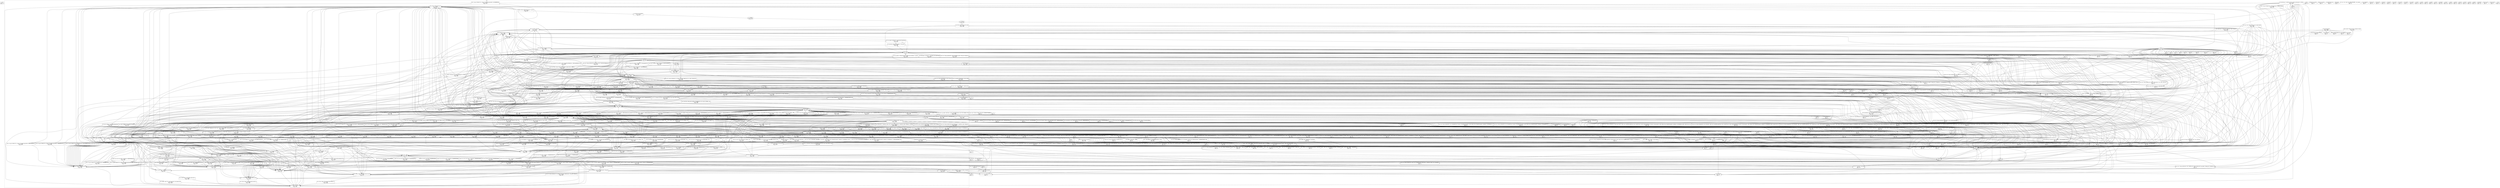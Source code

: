 digraph {
    node [fontname=monospace shape=box]
    0 [label="_init\nmax >= 0\nlocal = ?"]
    1 [label="alloc::raw_vec::RawVec<T,A>::reserve::do_reserve_and_handle::hc5c199b00995c915\nmax >= 11408\nlocal = 72"]
    2 [label="alloc::raw_vec::RawVec<T,A>::reserve::do_reserve_and_handle::h8b8c4435f9902bc4\nmax >= 11408\nlocal = 72"]
    3 [label="alloc::raw_vec::RawVec<T,A>::reserve::do_reserve_and_handle::h960aa390eedcdf1c\nmax >= 11408\nlocal = 72"]
    4 [label="alloc::alloc::handle_alloc_error\nmax >= 11408\nlocal = 8"]
    5 [label="alloc::vec::Vec<T,A>::remove::assert_failed\nmax >= 11408\nlocal = 104"]
    6 [label="core::slice::<impl [T]>::copy_from_slice::len_mismatch_fail\nmax >= 11408\nlocal = 104"]
    7 [label="core::str::slice_error_fail\nmax >= 11408\nlocal = 8"]
    8 [label="core::option::expect_failed\nmax >= 11408\nlocal = 8"]
    9 [label="core::str::traits::str_index_overflow_fail\nmax >= 11408\nlocal = 56"]
    10 [label="core::slice::index::slice_start_index_len_fail\nmax >= 11408\nlocal = 8"]
    11 [label="core::panicking::panic_fmt\nmax >= 11408\nlocal = 40"]
    12 [label="core::panicking::panic\nmax >= 11408\nlocal = 72"]
    13 [label="core::panicking::panic_bounds_check\nmax >= 11408\nlocal = 104"]
    14 [label="core::panicking::panic_no_unwind\nmax >= 11408\nlocal = 88"]
    15 [label="core::result::unwrap_failed\nmax >= 11408\nlocal = 120"]
    16 [label="core::slice::index::slice_end_index_len_fail\nmax >= 11408\nlocal = 8"]
    17 [label="core::slice::index::slice_index_order_fail\nmax >= 11408\nlocal = 8"]
    18 [label="alloc::raw_vec::RawVec<T,A>::reserve::do_reserve_and_handle::h2e85a231ebd4601d\nmax >= 11408\nlocal = 56"]
    19 [label="alloc::raw_vec::RawVec<T,A>::reserve::do_reserve_and_handle::h6d3c709dd2a0d641\nmax >= 11408\nlocal = 72"]
    20 [label="alloc::raw_vec::RawVec<T,A>::reserve::do_reserve_and_handle::he287a5c210319a02\nmax >= 11408\nlocal = 72"]
    21 [label="core::slice::sort::heapsort\nmax >= 11408\nlocal = 24"]
    22 [label="core::slice::sort::break_patterns\nmax >= 11408\nlocal = 40"]
    23 [label="core::slice::sort::partial_insertion_sort\nmax >= 11408\nlocal = 72"]
    24 [label="std::sync::once::Once::call_inner\nmax >= 11408\nlocal = 152"]
    25 [label="std::io::buffered::bufwriter::BufWriter<W>::write_all_cold\nmax >= 11408\nlocal = 40"]
    26 [label="std::panicking::try::cleanup\nmax >= 11408\nlocal = 24"]
    27 [label="std::process::abort\nmax >= 16\nlocal = 8"]
    28 [label="core::panicking::assert_failed::hb100ddbb5d408e8e\nmax >= 11408\nlocal = 88"]
    29 [label="core::panicking::assert_failed::he3e2052a571cec3e\nmax >= 11408\nlocal = 88"]
    30 [label="std::thread::ThreadId::new::exhausted\nmax >= 11408\nlocal = 56"]
    31 [label="std::sys::unix::locks::futex_mutex::Mutex::lock_contended\nmax >= 11408\nlocal = 40"]
    32 [label="std::sys::unix::locks::futex_rwlock::RwLock::read_contended\nmax >= 11408\nlocal = 72"]
    33 [label="std::sys::unix::locks::futex_rwlock::RwLock::wake_writer_or_readers\nmax >= 11408\nlocal = 8"]
    34 [label="_start\nmax >= 0\nlocal = ?"]
    35 [label="deregister_tm_clones\nmax >= 0\nlocal = ?"]
    36 [label="register_tm_clones\nmax >= 0\nlocal = ?"]
    37 [label="__do_global_dtors_aux\nmax >= 0\nlocal = ?"]
    38 [label="frame_dummy\nmax >= 0\nlocal = ?"]
    39 [label="std::sys_common::backtrace::__rust_begin_short_backtrace\nmax >= 11408\nlocal = 8"]
    40 [label="<&T as core::fmt::Debug>::fmt::he411875ebe0a5185\nmax >= 11408\nlocal = 136"]
    41 [label="core::ptr::drop_in_place<alloc::vec::Vec<u32>>\nmax >= 0\nlocal = 0"]
    42 [label="core::ptr::drop_in_place<alloc::raw_vec::RawVec<u32>>\nmax >= 0\nlocal = 0"]
    43 [label="core::ptr::drop_in_place<alloc::vec::Vec<alloc::vec::Vec<u32>>>\nmax >= 40\nlocal = 40"]
    44 [label="core::ptr::drop_in_place<alloc::collections::vec_deque::VecDeque<u32>>\nmax >= 11408\nlocal = 24"]
    45 [label="alloc::collections::vec_deque::VecDeque<T,A>::grow\nmax >= 11408\nlocal = 88"]
    46 [label="alloc::raw_vec::RawVec<T,A>::reserve_for_push::h4d2fba6d1e65ab2c\nmax >= 11408\nlocal = 72"]
    47 [label="<alloc::vec::Vec<T,A> as core::fmt::Debug>::fmt\nmax >= 11408\nlocal = 72"]
    48 [label="bfs::check_end_condition\nmax >= 11408\nlocal = 56"]
    49 [label="bfs::generate_path\nmax >= 11408\nlocal = 88"]
    50 [label="bfs::set_visited_nodes\nmax >= 11408\nlocal = 120"]
    51 [label="bfs::bfs_trace\nmax >= 11408\nlocal = 168"]
    52 [label="bfs::gen_field_graph\nmax >= 11408\nlocal = 152"]
    53 [label="bfs::main\nmax >= 11408\nlocal = 152"]
    54 [label="main\nmax >= 11768\nlocal = 360"]
    55 [label="__rust_alloc\nmax >= 8\nlocal = 8"]
    56 [label="__rust_alloc_error_handler\nmax >= 11408\nlocal = 8"]
    57 [label="addr2line::path_push\nmax >= 11408\nlocal = 56"]
    58 [label="alloc::raw_vec::RawVec<T,A>::reserve_for_push::h9cfe7fb63869ff7d\nmax >= 11408\nlocal = 72"]
    59 [label="alloc::raw_vec::finish_grow::hf3bcfb289df30090\nmax >= 56\nlocal = 56"]
    60 [label="alloc::raw_vec::capacity_overflow\nmax >= 11408\nlocal = 56"]
    61 [label="alloc::raw_vec::finish_grow::hfe05e37755513dc9\nmax >= 56\nlocal = 56"]
    62 [label="alloc::raw_vec::RawVec<T,A>::reserve_for_push::ha815a6071dd86c37\nmax >= 11408\nlocal = 72"]
    63 [label="alloc::raw_vec::RawVec<T,A>::shrink_to_fit\nmax >= 11408\nlocal = 72"]
    64 [label="<&[u8] as alloc::ffi::c_str::CString::new::SpecNewImpl>::spec_new_impl\nmax >= 11408\nlocal = 152"]
    65 [label="alloc::alloc::handle_alloc_error::rt_error\nmax >= 11408\nlocal = 8"]
    66 [label="__rg_oom\nmax >= 11408\nlocal = 8"]
    67 [label="alloc::string::String::from_utf8_lossy\nmax >= 11408\nlocal = 152"]
    68 [label="core::fmt::num::<impl core::fmt::LowerHex for u64>::fmt\nmax >= 11408\nlocal = 136"]
    69 [label="core::unicode::unicode_data::grapheme_extend::lookup\nmax >= 11408\nlocal = 8"]
    70 [label="<core::cell::BorrowMutError as core::fmt::Debug>::fmt\nmax >= 11408\nlocal = 0"]
    71 [label="core::str::slice_error_fail_rt\nmax >= 11408\nlocal = 216"]
    72 [label="<core::str::error::Utf8Error as core::fmt::Debug>::fmt\nmax >= 11408\nlocal = 40"]
    73 [label="<core::fmt::builders::PadAdapter as core::fmt::Write>::write_str\nmax >= 11408\nlocal = 168"]
    74 [label="core::fmt::builders::DebugStruct::field\nmax >= 11408\nlocal = 168"]
    75 [label="core::fmt::builders::DebugTuple::field\nmax >= 11408\nlocal = 152"]
    76 [label="core::fmt::builders::DebugList::entry\nmax >= 11408\nlocal = 152"]
    77 [label="core::fmt::Write::write_char::h79a41aa0b5bae641\nmax >= 11408\nlocal = 8"]
    78 [label="core::fmt::Write::write_fmt::ha161662811de6db8\nmax >= 11408\nlocal = 72"]
    79 [label="<&mut W as core::fmt::Write>::write_str::hf4139b51efd0f1cd\nmax >= 11408\nlocal = 0"]
    80 [label="<&mut W as core::fmt::Write>::write_char::hbecbb56b966d2ff6\nmax >= 11408\nlocal = 8"]
    81 [label="<&mut W as core::fmt::Write>::write_fmt::h89168c51e004dac9\nmax >= 11408\nlocal = 72"]
    82 [label="core::str::converts::from_utf8\nmax = 24\nlocal = 24"]
    83 [label="<T as core::any::Any>::type_id::h3e494d63e66f7c1b\nmax = 0\nlocal = 0"]
    84 [label="<core::panic::panic_info::PanicInfo as core::fmt::Display>::fmt\nmax >= 11408\nlocal = 152"]
    85 [label="core::str::count::do_count_chars\nmax = 48\nlocal = 48"]
    86 [label="core::panicking::panic_str\nmax >= 11408\nlocal = 24"]
    87 [label="core::panicking::panic_display\nmax >= 11408\nlocal = 72"]
    88 [label="<core::num::error::ParseIntError as core::fmt::Debug>::fmt\nmax >= 11408\nlocal = 40"]
    89 [label="<&T as core::fmt::Debug>::fmt::he25294097ba8b3b9\nmax >= 11408\nlocal = 0"]
    90 [label="<&T as core::fmt::Debug>::fmt::h18e428fd95f3286b\nmax >= 11408\nlocal = 56"]
    91 [label="core::slice::memchr::memchr_aligned\nmax >= 11408\nlocal = 24"]
    92 [label="core::fmt::num::imp::<impl core::fmt::Display for i32>::fmt\nmax >= 11408\nlocal = 56"]
    93 [label="core::fmt::num::imp::<impl core::fmt::Display for u32>::fmt\nmax >= 11408\nlocal = 40"]
    94 [label="core::fmt::num::imp::<impl core::fmt::Display for u64>::fmt\nmax >= 11408\nlocal = 40"]
    95 [label="core::fmt::num::imp::<impl core::fmt::Display for usize>::fmt\nmax >= 11408\nlocal = 40"]
    96 [label="<core::ops::range::Range<Idx> as core::fmt::Debug>::fmt\nmax >= 11408\nlocal = 152"]
    97 [label="core::slice::index::slice_start_index_len_fail_rt\nmax >= 11408\nlocal = 104"]
    98 [label="core::panicking::assert_failed_inner\nmax >= 11408\nlocal = 216"]
    99 [label="core::slice::index::slice_end_index_len_fail_rt\nmax >= 11408\nlocal = 104"]
    100 [label="core::slice::index::slice_index_order_fail_rt\nmax >= 11408\nlocal = 104"]
    101 [label="core::str::pattern::StrSearcher::new\nmax >= 11408\nlocal = 72"]
    102 [label="core::ops::function::FnOnce::call_once::hdd39c92774c0d2d8\nmax = 0\nlocal = 0"]
    103 [label="core::fmt::write\nmax >= 11408\nlocal = 120"]
    104 [label="<core::fmt::Arguments as core::fmt::Display>::fmt\nmax >= 11408\nlocal = 56"]
    105 [label="core::fmt::Formatter::pad_integral\nmax >= 11408\nlocal = 88"]
    106 [label="core::fmt::Formatter::pad_integral::write_prefix\nmax >= 11408\nlocal = 40"]
    107 [label="core::fmt::Formatter::pad\nmax >= 11408\nlocal = 72"]
    108 [label="<&T as core::fmt::Debug>::fmt::h4387e522f04487f7\nmax >= 11408\nlocal = 0"]
    109 [label="<str as core::fmt::Debug>::fmt\nmax >= 11408\nlocal = 120"]
    110 [label="<char as core::fmt::Debug>::fmt\nmax >= 11408\nlocal = 56"]
    111 [label="<char as core::fmt::Display>::fmt\nmax >= 11408\nlocal = 8"]
    112 [label="<core::fmt::Error as core::fmt::Debug>::fmt\nmax >= 11408\nlocal = 0"]
    113 [label="<&T as core::fmt::Debug>::fmt::h168d522064368288\nmax >= 11408\nlocal = 136"]
    114 [label="<&T as core::fmt::Display>::fmt::h73b009ad815d9c89\nmax >= 11408\nlocal = 0"]
    115 [label="<&T as core::fmt::Display>::fmt::ha3ecd4bf03b3ccd1\nmax >= 11408\nlocal = 0"]
    116 [label="<&T as core::fmt::Display>::fmt::hf9e2b910aa0b254d\nmax >= 11408\nlocal = 56"]
    117 [label="<core::str::lossy::Utf8Chunks as core::iter::traits::iterator::Iterator>::next\nmax = 16\nlocal = 16"]
    118 [label="core::unicode::printable::is_printable\nmax >= 11408\nlocal = 8"]
    119 [label="core::unicode::printable::check\nmax >= 11408\nlocal = 24"]
    120 [label="core::ptr::drop_in_place<gimli::read::abbrev::Abbreviation>\nmax >= 0\nlocal = 0"]
    121 [label="gimli::read::unit::allow_section_offset\nmax = 0\nlocal = 0"]
    122 [label="core::ptr::drop_in_place<alloc::boxed::Box<alloc::collections::btree::node::LeafNode<u64,gimli::read::abbrev::Abbreviation>>>\nmax >= 0\nlocal = 0"]
    123 [label="core::ptr::drop_in_place<(u64,gimli::read::abbrev::Abbreviation)>\nmax >= 0\nlocal = 0"]
    124 [label="alloc::raw_vec::RawVec<T,A>::reserve_for_push::h1c9434750eaad58d\nmax >= 11408\nlocal = 72"]
    125 [label="alloc::raw_vec::RawVec<T,A>::reserve_for_push::hf5e0376108301231\nmax >= 11408\nlocal = 72"]
    126 [label="<gimli::read::abbrev::Attributes as core::ops::deref::Deref>::deref\nmax >= 11408\nlocal = 8"]
    127 [label="miniz_oxide::inflate::core::decompress\nmax >= 11408\nlocal = 280"]
    128 [label="miniz_oxide::inflate::core::apply_match\nmax >= 11408\nlocal = 8"]
    129 [label="miniz_oxide::inflate::core::transfer\nmax >= 11408\nlocal = 24"]
    130 [label="miniz_oxide::inflate::core::init_tree\nmax >= 11408\nlocal = 264"]
    131 [label="panic_unwind::real_imp::panic::exception_cleanup\nmax >= 11416\nlocal = 8"]
    132 [label="core::ptr::drop_in_place<panic_unwind::real_imp::Exception>\nmax >= 11408\nlocal = 24"]
    133 [label="core::ptr::drop_in_place<alloc::boxed::Box<panic_unwind::real_imp::Exception>>\nmax >= 11408\nlocal = 24"]
    134 [label="rustc_demangle::v0::Printer::print_path\nmax >= 11408\nlocal = 152"]
    135 [label="rustc_demangle::v0::Printer::print_backref::h95119d0ec52a1faa\nmax >= 11408\nlocal = 56"]
    136 [label="rustc_demangle::v0::Printer::print_sep_list::h0c6c73369e8a9137\nmax >= 11408\nlocal = 40"]
    137 [label="rustc_demangle::v0::Parser::integer_62\nmax = 8\nlocal = 8"]
    138 [label="rustc_demangle::v0::Printer::skipping_printing\nmax >= 11408\nlocal = 24"]
    139 [label="rustc_demangle::v0::Printer::print_type\nmax >= 11408\nlocal = 56"]
    140 [label="rustc_demangle::v0::Parser::namespace\nmax = 0\nlocal = 0"]
    141 [label="rustc_demangle::v0::Parser::disambiguator\nmax = 32\nlocal = 24"]
    142 [label="rustc_demangle::v0::Parser::ident\nmax >= 11408\nlocal = 8"]
    143 [label="<rustc_demangle::v0::Ident as core::fmt::Display>::fmt\nmax >= 11408\nlocal = 632"]
    144 [label="rustc_demangle::v0::Printer::in_binder::h52e0e346938ad968\nmax >= 11408\nlocal = 56"]
    145 [label="rustc_demangle::v0::Printer::print_backref::h6ec50decaa4f8d7d\nmax >= 11408\nlocal = 56"]
    146 [label="rustc_demangle::v0::Printer::in_binder::h53d88ba147d152b7\nmax >= 11408\nlocal = 56"]
    147 [label="rustc_demangle::v0::Printer::eat\nmax = 0\nlocal = 0"]
    148 [label="rustc_demangle::v0::Printer::print_lifetime_from_index\nmax >= 11408\nlocal = 88"]
    149 [label="rustc_demangle::v0::Printer::print_sep_list::hbb9294b5140a89a9\nmax >= 11408\nlocal = 40"]
    150 [label="rustc_demangle::v0::Printer::print_const\nmax >= 11408\nlocal = 56"]
    151 [label="rustc_demangle::v0::Printer::print_const_uint\nmax >= 11408\nlocal = 88"]
    152 [label="rustc_demangle::v0::Printer::print_backref::h016f86bc9bf57420\nmax >= 11408\nlocal = 56"]
    153 [label="rustc_demangle::v0::Parser::next\nmax = 0\nlocal = 0"]
    154 [label="rustc_demangle::v0::Printer::print_sep_list::h331facc14108d5c8\nmax >= 11408\nlocal = 120"]
    155 [label="rustc_demangle::v0::Printer::print_sep_list::h5f9493e326bd3c5a\nmax >= 11408\nlocal = 40"]
    156 [label="rustc_demangle::v0::Printer::print_sep_list::h5fd38181dc50b2b6\nmax >= 11408\nlocal = 40"]
    157 [label="rustc_demangle::v0::Printer::print_const_str_literal\nmax >= 11408\nlocal = 120"]
    158 [label="rustc_demangle::v0::Parser::hex_nibbles\nmax >= 11408\nlocal = 8"]
    159 [label="rustc_demangle::v0::HexNibbles::try_parse_uint\nmax >= 11408\nlocal = 232"]
    160 [label="rustc_demangle::v0::Printer::print_quoted_escaped_chars\nmax >= 11408\nlocal = 72"]
    161 [label="<core::iter::sources::from_fn::FromFn<F> as core::iter::traits::iterator::Iterator>::next\nmax >= 11408\nlocal = 168"]
    162 [label="core::str::count::count_chars\nmax = 48\nlocal = 0"]
    163 [label="rustc_demangle::v0::Printer::print_dyn_trait\nmax >= 11408\nlocal = 120"]
    164 [label="rustc_demangle::v0::Printer::print_path_maybe_open_generics\nmax >= 11408\nlocal = 72"]
    165 [label="rustc_demangle::v0::Printer::print_generic_arg\nmax >= 11408\nlocal = 40"]
    166 [label="rustc_demangle::v0::Printer::print_type::{{closure}}\nmax >= 11408\nlocal = 200"]
    167 [label="core::str::iter::SplitInternal<P>::next\nmax >= 11408\nlocal = 72"]
    168 [label="<() as core::fmt::Debug>::fmt\nmax >= 11408\nlocal = 0"]
    169 [label="<&T as core::fmt::Display>::fmt::h0c6a0c1902ff8306\nmax >= 11408\nlocal = 168"]
    170 [label="<rustc_demangle::SizeLimitExhausted as core::fmt::Debug>::fmt\nmax >= 11408\nlocal = 0"]
    171 [label="<&mut W as core::fmt::Write>::write_str::h7f014d3d4bae716a\nmax >= 11408\nlocal = 0"]
    172 [label="<&mut W as core::fmt::Write>::write_char::h4130f8e592b64776\nmax >= 11408\nlocal = 8"]
    173 [label="<&mut W as core::fmt::Write>::write_fmt::hddd3abafa6df9054\nmax >= 11408\nlocal = 72"]
    174 [label="<&T as core::fmt::Debug>::fmt::hb29f44c964b052ee\nmax >= 11408\nlocal = 136"]
    175 [label="<&mut T as core::fmt::Debug>::fmt\nmax >= 11408\nlocal = 72"]
    176 [label="core::ptr::drop_in_place<alloc::collections::btree::mem::replace::PanicGuard>\nmax = 0\nlocal = 0"]
    177 [label="alloc::raw_vec::RawVec<T,A>::allocate_in\nmax >= 11408\nlocal = 24"]
    178 [label="alloc::raw_vec::finish_grow::h7b4179ad59d034bc\nmax >= 56\nlocal = 56"]
    179 [label="alloc::raw_vec::RawVec<T,A>::reserve_for_push::h05670732e326a715\nmax >= 11408\nlocal = 72"]
    180 [label="alloc::raw_vec::RawVec<T,A>::reserve_for_push::h084e88c1da298bcc\nmax >= 11408\nlocal = 72"]
    181 [label="alloc::raw_vec::RawVec<T,A>::reserve_for_push::h152e467bc605ea24\nmax >= 11480\nlocal = 72"]
    182 [label="alloc::raw_vec::RawVec<T,A>::reserve_for_push::h186c2438ca9009d6\nmax >= 11408\nlocal = 72"]
    183 [label="alloc::raw_vec::RawVec<T,A>::reserve_for_push::h2e0dcf978c22c8ed\nmax >= 11408\nlocal = 72"]
    184 [label="alloc::raw_vec::RawVec<T,A>::reserve_for_push::h33d431b0459e353a\nmax >= 11408\nlocal = 72"]
    185 [label="alloc::raw_vec::RawVec<T,A>::reserve_for_push::h389e7abdc53896ea\nmax >= 11408\nlocal = 72"]
    186 [label="alloc::raw_vec::RawVec<T,A>::reserve_for_push::ha80e690b37e1e0c7\nmax >= 11408\nlocal = 72"]
    187 [label="alloc::raw_vec::RawVec<T,A>::reserve_for_push::hd24be83696029143\nmax >= 11408\nlocal = 72"]
    188 [label="alloc::raw_vec::RawVec<T,A>::reserve_for_push::hfd26608062fd3cbc\nmax >= 11408\nlocal = 72"]
    189 [label="<&T as core::fmt::Debug>::fmt::h642a42553d2828bb\nmax >= 11408\nlocal = 0"]
    190 [label="<&T as core::fmt::Display>::fmt::h021aff01f6b971fe\nmax >= 11408\nlocal = 104"]
    191 [label="alloc::alloc::box_free::h02240a3e961956dd\nmax >= 0\nlocal = 0"]
    192 [label="alloc::alloc::box_free::h17aedca3e47b1f2b\nmax >= 0\nlocal = 0"]
    193 [label="core::ptr::drop_in_place<std::io::error::Error>\nmax >= 11408\nlocal = 24"]
    194 [label="<std::io::stdio::StdoutRaw as std::io::Write>::write_all\nmax >= 11408\nlocal = 56"]
    195 [label="std::io::stdio::cleanup\nmax >= 11408\nlocal = 72"]
    196 [label="core::ptr::drop_in_place<std::sys_common::remutex::ReentrantMutexGuard<core::cell::RefCell<std::io::buffered::linewriter::LineWriter<std::io::stdio::StdoutRaw>>>>\nmax >= 0\nlocal = 0"]
    197 [label="core::ptr::drop_in_place<std::io::buffered::linewriter::LineWriter<std::io::stdio::StdoutRaw>>\nmax >= 11408\nlocal = 24"]
    198 [label="core::ptr::drop_in_place<std::io::Write::write_fmt::Adapter<std::io::stdio::StdoutLock>>\nmax >= 11408\nlocal = 24"]
    199 [label="std::io::stdio::_print\nmax >= 11408\nlocal = 216"]
    200 [label="std::sys_common::thread_local_dtor::register_dtor_fallback::run_dtors\nmax >= 11408\nlocal = 56"]
    201 [label="std::personality::dwarf::eh::read_encoded_pointer\nmax >= 11448\nlocal = 40"]
    202 [label="std::sys::unix::os_str::Slice::to_owned\nmax >= 11408\nlocal = 56"]
    203 [label="std::backtrace_rs::symbolize::gimli::stash::Stash::allocate\nmax >= 11408\nlocal = 56"]
    204 [label="<&T as core::fmt::Debug>::fmt::h96b4f834f3eb9a08\nmax >= 11408\nlocal = 136"]
    205 [label="<&T as core::fmt::Debug>::fmt::ha705a5f12314deb3\nmax >= 11408\nlocal = 0"]
    206 [label="<&T as core::fmt::Debug>::fmt::hb94802360c4d22f6\nmax >= 11408\nlocal = 0"]
    207 [label="gimli::read::aranges::DebugAranges<R>::header\nmax = 144\nlocal = 24"]
    208 [label="gimli::read::aranges::ArangeHeader<R,Offset>::parse\nmax = 120\nlocal = 88"]
    209 [label="gimli::read::aranges::ArangeEntryIter<R>::next\nmax = 104\nlocal = 88"]
    210 [label="std::path::Components::as_path\nmax >= 11408\nlocal = 200"]
    211 [label="std::path::Components::include_cur_dir\nmax >= 11408\nlocal = 8"]
    212 [label="std::path::Components::parse_next_component_back\nmax >= 11408\nlocal = 40"]
    213 [label="<std::path::Components as core::iter::traits::iterator::Iterator>::next\nmax >= 11408\nlocal = 72"]
    214 [label="<std::path::Components as core::iter::traits::double_ended::DoubleEndedIterator>::next_back\nmax >= 11408\nlocal = 216"]
    215 [label="std::path::PathBuf::push::h56b1e55bbe8f3258\nmax >= 11408\nlocal = 8"]
    216 [label="std::path::PathBuf::push::h962d157532a1d07d\nmax >= 11408\nlocal = 40"]
    217 [label="std::path::PathBuf::push::hc042677c5b4ea530\nmax >= 11408\nlocal = 8"]
    218 [label="std::path::Path::parent\nmax >= 11408\nlocal = 120"]
    219 [label="std::path::Path::_strip_prefix\nmax >= 11408\nlocal = 392"]
    220 [label="std::path::Path::is_file\nmax >= 11408\nlocal = 200"]
    221 [label="std::path::Path::is_dir\nmax >= 11408\nlocal = 200"]
    222 [label="<std::path::StripPrefixError as core::fmt::Debug>::fmt\nmax >= 11408\nlocal = 56"]
    223 [label="<T as core::any::Any>::type_id::h7bcd7e5c7d029a33\nmax = 0\nlocal = 0"]
    224 [label="<*mut T as core::fmt::Debug>::fmt\nmax >= 11408\nlocal = 168"]
    225 [label="core::iter::traits::iterator::Iterator::eq\nmax >= 11408\nlocal = 328"]
    226 [label="core::slice::sort::recurse\nmax >= 11408\nlocal = 456"]
    227 [label="core::ptr::drop_in_place<core::slice::sort::CopyOnDrop<std::backtrace_rs::symbolize::gimli::elf::ParsedSym>>\nmax = 0\nlocal = 0"]
    228 [label="alloc::sync::Arc<T>::drop_slow::h522df977deca3e3a\nmax >= 8\nlocal = 8"]
    229 [label="alloc::sync::Arc<T>::drop_slow::h564fd5a560ce816c\nmax >= 8\nlocal = 8"]
    230 [label="alloc::sync::Arc<T>::drop_slow::he37c7897591b3a45\nmax >= 8\nlocal = 8"]
    231 [label="alloc::sync::Arc<T>::drop_slow::hee02c5d0061756ee\nmax >= 0\nlocal = 0"]
    232 [label="core::ptr::drop_in_place<gimli::read::abbrev::Attributes>\nmax >= 0\nlocal = 0"]
    233 [label="core::ptr::drop_in_place<gimli::read::abbrev::Abbreviations>\nmax >= 11408\nlocal = 40"]
    234 [label="core::ops::function::FnOnce::call_once{{vtable.shim}}::he4e0349b2c121c0b\nmax >= 11408\nlocal = 0"]
    235 [label="std::sys_common::backtrace::_print_fmt::{{closure}}::h4942f0e56b769f99\nmax >= 11408\nlocal = 184"]
    236 [label="core::ptr::drop_in_place<std::backtrace_rs::print::BacktraceFrameFmt>\nmax = 0\nlocal = 0"]
    237 [label="core::ptr::drop_in_place<alloc::vec::Vec<addr2line::UnitRange>>\nmax >= 0\nlocal = 0"]
    238 [label="core::ptr::drop_in_place<alloc::vec::Vec<addr2line::LineSequence>>\nmax >= 40\nlocal = 40"]
    239 [label="core::ptr::drop_in_place<alloc::vec::Vec<(gimli::common::DebugInfoOffset,gimli::common::DebugArangesOffset)>>\nmax >= 0\nlocal = 0"]
    240 [label="core::option::Option<&T>::cloned\nmax = 0\nlocal = 0"]
    241 [label="<std::thread::local::AccessError as core::fmt::Debug>::fmt\nmax >= 11408\nlocal = 0"]
    242 [label="core::ptr::drop_in_place<core::cell::RefMut<core::option::Option<std::sys_common::thread_info::ThreadInfo>>>\nmax = 0\nlocal = 0"]
    243 [label="core::ptr::drop_in_place<std::thread::Thread>::hd19afcddca14bbb2.1292\nmax >= 8\nlocal = 0"]
    244 [label="core::ptr::drop_in_place<std::sys_common::thread_info::set::{{closure}}>\nmax >= 8\nlocal = 0"]
    245 [label="std::alloc::default_alloc_error_hook\nmax >= 11408\nlocal = 104"]
    246 [label="rust_oom\nmax >= 11408\nlocal = 8"]
    247 [label="std::sys_common::backtrace::_print_fmt::{{closure}}::{{closure}}\nmax >= 11408\nlocal = 232"]
    248 [label="core::str::pattern::Pattern::is_contained_in\nmax >= 11408\nlocal = 184"]
    249 [label="std::backtrace_rs::symbolize::SymbolName::new\nmax >= 11408\nlocal = 216"]
    250 [label="std::sys::unix::stack_overflow::imp::signal_handler\nmax >= 11664\nlocal = 248"]
    251 [label="core::ptr::drop_in_place<core::result::Result<(),std::io::error::Error>>::h65e46b5c6a0cfbb4.1331\nmax >= 11408\nlocal = 24"]
    252 [label="<std::backtrace_rs::symbolize::SymbolName as core::fmt::Display>::fmt\nmax >= 11408\nlocal = 152"]
    253 [label="gimli::read::rnglists::RangeLists<R>::get_offset\nmax = 80\nlocal = 56"]
    254 [label="gimli::read::rnglists::RngListIter<R>::next\nmax = 144\nlocal = 104"]
    255 [label="core::ptr::drop_in_place<std::sys_common::rwlock::StaticRwLockReadGuard>\nmax >= 11408\nlocal = 0"]
    256 [label="std::env::_var_os\nmax >= 11408\nlocal = 88"]
    257 [label="core::ptr::drop_in_place<alloc::ffi::c_str::CString>\nmax >= 0\nlocal = 0"]
    258 [label="core::ptr::drop_in_place<std::sync::once::Waiter>\nmax >= 8\nlocal = 0"]
    259 [label="core::ptr::drop_in_place<std::sync::once::WaiterQueue>\nmax >= 11408\nlocal = 0"]
    260 [label="<std::sync::once::WaiterQueue as core::ops::drop::Drop>::drop\nmax >= 11408\nlocal = 88"]
    261 [label="core::ops::function::FnOnce::call_once{{vtable.shim}}::h1aa837049dfe3c42\nmax >= 11408\nlocal = 40"]
    262 [label="std::sync::once::Once::call_once::{{closure}}\nmax >= 11408\nlocal = 40"]
    263 [label="core::ops::function::FnOnce::call_once{{vtable.shim}}::h1c60bb5629890592\nmax >= 11408\nlocal = 8"]
    264 [label="std::sync::once::Once::call_once_force::{{closure}}::hf6e70973be700205\nmax >= 11408\nlocal = 8"]
    265 [label="core::ops::function::FnOnce::call_once{{vtable.shim}}::hcdafed43cfefd3e8\nmax >= 11408\nlocal = 8"]
    266 [label="std::sync::once::Once::call_once_force::{{closure}}::h5f75a81e48662032\nmax >= 11408\nlocal = 8"]
    267 [label="std::sys::unix::fs::try_statx\nmax >= 296\nlocal = 296"]
    268 [label="std::sys::unix::os::error_string\nmax >= 11408\nlocal = 232"]
    269 [label="std::backtrace_rs::backtrace::libunwind::trace::trace_fn\nmax >= 11448\nlocal = 40"]
    270 [label="<&T as core::fmt::Debug>::fmt::h05b25edd76bb6648\nmax >= 11408\nlocal = 0"]
    271 [label="<std::io::error::ErrorKind as core::fmt::Debug>::fmt\nmax >= 11408\nlocal = 0"]
    272 [label="gimli::read::dwarf::Dwarf<R>::attr_string\nmax = 80\nlocal = 56"]
    273 [label="core::ptr::drop_in_place<alloc::sync::ArcInner<gimli::read::dwarf::Dwarf<gimli::read::endian_slice::EndianSlice<gimli::endianity::LittleEndian>>>>\nmax >= 8\nlocal = 0"]
    274 [label="object::read::util::StringTable<R>::get\nmax = 0\nlocal = 0"]
    275 [label="addr2line::ResUnit<R>::render_file\nmax >= 11408\nlocal = 168"]
    276 [label="core::ptr::drop_in_place<alloc::borrow::Cow<str>>\nmax >= 0\nlocal = 0"]
    277 [label="addr2line::ResDwarf<R>::parse\nmax >= 11408\nlocal = 3608"]
    278 [label="core::ptr::drop_in_place<alloc::raw_vec::RawVec<addr2line::ResUnit<gimli::read::endian_slice::EndianSlice<gimli::endianity::LittleEndian>>>>\nmax >= 0\nlocal = 0"]
    279 [label="core::ptr::drop_in_place<core::option::Option<gimli::read::line::IncompleteLineProgram<gimli::read::endian_slice::EndianSlice<gimli::endianity::LittleEndian>,usize>>>\nmax >= 8\nlocal = 8"]
    280 [label="core::ptr::drop_in_place<gimli::read::dwarf::Unit<gimli::read::endian_slice::EndianSlice<gimli::endianity::LittleEndian>,usize>>\nmax >= 11408\nlocal = 40"]
    281 [label="core::ptr::drop_in_place<addr2line::lazy::LazyCell<core::result::Result<addr2line::Lines,gimli::read::Error>>>\nmax >= 40\nlocal = 40"]
    282 [label="core::ptr::drop_in_place<addr2line::ResUnit<gimli::read::endian_slice::EndianSlice<gimli::endianity::LittleEndian>>>\nmax >= 11408\nlocal = 24"]
    283 [label="core::ptr::drop_in_place<alloc::vec::Vec<addr2line::ResUnit<gimli::read::endian_slice::EndianSlice<gimli::endianity::LittleEndian>>>>\nmax >= 11408\nlocal = 40"]
    284 [label="core::ptr::drop_in_place<alloc::sync::Arc<gimli::read::dwarf::Dwarf<gimli::read::endian_slice::EndianSlice<gimli::endianity::LittleEndian>>>>\nmax >= 8\nlocal = 0"]
    285 [label="core::ptr::drop_in_place<addr2line::lazy::LazyCell<core::result::Result<addr2line::function::Functions<gimli::read::endian_slice::EndianSlice<gimli::endianity::LittleEndian>>,gimli::read::Error>>>\nmax >= 40\nlocal = 40"]
    286 [label="std::io::Write::write_fmt\nmax >= 11408\nlocal = 88"]
    287 [label="core::ops::function::FnOnce::call_once::h9197657fdd6c89dc\nmax >= 11408\nlocal = 8"]
    288 [label="std::rt::lang_start_internal::{{closure}}::he715413a529fff72\nmax >= 11408\nlocal = 120"]
    289 [label="std::rt::lang_start_internal::{{closure}}::hf18cfdfb6000a1ed\nmax >= 11408\nlocal = 120"]
    290 [label="<std::io::error::Error as core::fmt::Debug>::fmt\nmax >= 11408\nlocal = 72"]
    291 [label="<std::io::error::Error as core::fmt::Display>::fmt\nmax >= 11408\nlocal = 136"]
    292 [label="<alloc::string::String as core::fmt::Display>::fmt\nmax >= 11408\nlocal = 0"]
    293 [label="std::io::Write::write_all\nmax >= 11408\nlocal = 56"]
    294 [label="std::backtrace_rs::symbolize::gimli::libs_dl_iterate_phdr::callback\nmax >= 11632\nlocal = 152"]
    295 [label="core::ptr::drop_in_place<std::backtrace_rs::symbolize::gimli::Library>\nmax >= 8\nlocal = 8"]
    296 [label="rust_eh_personality\nmax >= 11648\nlocal = 200"]
    297 [label="core::ops::function::FnOnce::call_once{{vtable.shim}}::h4d11b1ed1723fb4e\nmax >= 0\nlocal = 0"]
    298 [label="std::personality::gcc::find_eh_action::{{closure}}::h7bcf2f264d1b801c\nmax >= 0\nlocal = 0"]
    299 [label="core::ops::function::FnOnce::call_once{{vtable.shim}}::had8aa34b44b9eb05\nmax >= 0\nlocal = 0"]
    300 [label="std::personality::gcc::find_eh_action::{{closure}}::h9b8fdbcd8d973ead\nmax >= 0\nlocal = 0"]
    301 [label="<&mut W as core::fmt::Write>::write_str::h91aeb5e229c42bf7\nmax >= 11408\nlocal = 40"]
    302 [label="<&mut W as core::fmt::Write>::write_char::h9daa7853456de11d\nmax >= 11408\nlocal = 40"]
    303 [label="<&mut W as core::fmt::Write>::write_fmt::h06e6d449501b8d1a\nmax >= 11408\nlocal = 72"]
    304 [label="<std::io::buffered::bufwriter::BufWriter<W> as core::ops::drop::Drop>::drop\nmax >= 11408\nlocal = 24"]
    305 [label="std::io::buffered::bufwriter::BufWriter<W>::flush_buf\nmax >= 11408\nlocal = 88"]
    306 [label="core::ptr::drop_in_place<std::io::buffered::bufwriter::BufWriter<W>::flush_buf::BufGuard>\nmax >= 11408\nlocal = 24"]
    307 [label="std::sys::unix::decode_error_kind\nmax = 0\nlocal = 0"]
    308 [label="alloc::collections::btree::map::BTreeMap<K,V,A>::get\nmax = 8\nlocal = 8"]
    309 [label="gimli::read::addr::DebugAddr<R>::get_address\nmax = 40\nlocal = 24"]
    310 [label="<alloc::collections::btree::map::BTreeMap<K,V,A> as core::ops::drop::Drop>::drop\nmax >= 11408\nlocal = 72"]
    311 [label="core::ptr::drop_in_place<alloc::string::String>::h87252ebcf01b67cf.1727\nmax >= 0\nlocal = 0"]
    312 [label="<alloc::string::String as core::fmt::Debug>::fmt\nmax >= 11408\nlocal = 0"]
    313 [label="core::fmt::num::<impl core::fmt::Debug for i32>::fmt::h48f10c02b6625573.1740\nmax >= 11408\nlocal = 136"]
    314 [label="__rust_drop_panic\nmax >= 11408\nlocal = 136"]
    315 [label="std::sys::unix::abort_internal\nmax >= 8\nlocal = 8"]
    316 [label="__rust_foreign_exception\nmax >= 11408\nlocal = 136"]
    317 [label="std::panicking::default_hook::{{closure}}\nmax >= 11408\nlocal = 152"]
    318 [label="rust_begin_unwind\nmax >= 11408\nlocal = 24"]
    319 [label="<std::panicking::begin_panic_handler::PanicPayload as core::panic::BoxMeUp>::take_box\nmax >= 11408\nlocal = 104"]
    320 [label="<T as core::any::Any>::type_id::he7e1b24c0dc3b83d\nmax = 0\nlocal = 0"]
    321 [label="<std::panicking::begin_panic_handler::PanicPayload as core::panic::BoxMeUp>::get\nmax >= 11408\nlocal = 88"]
    322 [label="<std::panicking::begin_panic_handler::StrPanicPayload as core::panic::BoxMeUp>::take_box\nmax >= 11408\nlocal = 24"]
    323 [label="<std::panicking::begin_panic_handler::StrPanicPayload as core::panic::BoxMeUp>::get\nmax = 0\nlocal = 0"]
    324 [label="std::panicking::rust_panic_with_hook\nmax >= 11408\nlocal = 216"]
    325 [label="core::ptr::drop_in_place<std::sys_common::rwlock::StaticRwLockReadGuard>::ha553ccddb6d25d09.1765\nmax >= 11408\nlocal = 0"]
    326 [label="rust_panic\nmax >= 11408\nlocal = 200"]
    327 [label="std::sys::unix::thread_local_dtor::register_dtor\nmax >= 11408\nlocal = 24"]
    328 [label="gimli::read::reader::Reader::read_address\nmax = 16\nlocal = 16"]
    329 [label="gimli::read::reader::Reader::read_uleb128\nmax = 24\nlocal = 24"]
    330 [label="gimli::read::reader::Reader::read_sized_offset\nmax = 32\nlocal = 32"]
    331 [label="gimli::read::reader::Reader::read_initial_length\nmax = 32\nlocal = 32"]
    332 [label="gimli::read::reader::Reader::read_word\nmax = 24\nlocal = 24"]
    333 [label="core::ptr::drop_in_place<alloc::vec::Vec<&addr2line::function::InlinedFunction<gimli::read::endian_slice::EndianSlice<gimli::endianity::LittleEndian>>>>\nmax >= 0\nlocal = 0"]
    334 [label="addr2line::function::Function<R>::parse_children\nmax >= 11408\nlocal = 440"]
    335 [label="addr2line::function::name_attr\nmax >= 11408\nlocal = 24"]
    336 [label="core::ptr::drop_in_place<alloc::boxed::Box<[addr2line::function::InlinedFunction<gimli::read::endian_slice::EndianSlice<gimli::endianity::LittleEndian>>]>>\nmax >= 0\nlocal = 0"]
    337 [label="core::ptr::drop_in_place<alloc::vec::Vec<addr2line::function::InlinedFunction<gimli::read::endian_slice::EndianSlice<gimli::endianity::LittleEndian>>>>\nmax >= 0\nlocal = 0"]
    338 [label="addr2line::function::name_entry\nmax >= 11408\nlocal = 232"]
    339 [label="core::ptr::drop_in_place<(gimli::read::unit::UnitOffset,addr2line::lazy::LazyCell<core::result::Result<addr2line::function::Function<gimli::read::endian_slice::EndianSlice<gimli::endianity::LittleEndian>>,gimli::read::Error>>)>\nmax >= 8\nlocal = 8"]
    340 [label="core::ptr::drop_in_place<alloc::boxed::Box<[(gimli::read::unit::UnitOffset,addr2line::lazy::LazyCell<core::result::Result<addr2line::function::Function<gimli::read::endian_slice::EndianSlice<gimli::endianity::LittleEndian>>,gimli::read::Error>>)]>>\nmax >= 40\nlocal = 40"]
    341 [label="core::ptr::drop_in_place<alloc::vec::Vec<(gimli::read::unit::UnitOffset,addr2line::lazy::LazyCell<core::result::Result<addr2line::function::Function<gimli::read::endian_slice::EndianSlice<gimli::endianity::LittleEndian>>,gimli::read::Error>>)>>\nmax >= 40\nlocal = 40"]
    342 [label="core::ptr::drop_in_place<std::io::error::Error>::h55240e9d7c693700.1863\nmax >= 11408\nlocal = 24"]
    343 [label="gimli::read::unit::parse_attribute\nmax = 120\nlocal = 88"]
    344 [label="gimli::read::reader::Reader::read_u64\nmax = 16\nlocal = 16"]
    345 [label="gimli::read::reader::Reader::read_u32\nmax = 0\nlocal = 0"]
    346 [label="gimli::read::unit::Attribute<R>::value\nmax = 24\nlocal = 24"]
    347 [label="gimli::read::unit::AttributeValue<R,Offset>::u8_value\nmax = 0\nlocal = 0"]
    348 [label="gimli::read::unit::AttributeValue<R,Offset>::udata_value\nmax = 0\nlocal = 0"]
    349 [label="gimli::read::unit::AttributeValue<R,Offset>::u16_value\nmax = 0\nlocal = 0"]
    350 [label="gimli::read::unit::parse_type_signature\nmax = 24\nlocal = 24"]
    351 [label="gimli::read::unit::parse_dwo_id\nmax = 32\nlocal = 32"]
    352 [label="std::backtrace_rs::symbolize::gimli::elf::Object::parse\nmax >= 11408\nlocal = 232"]
    353 [label="object::read::elf::section::SectionTable<Elf,R>::symbols\nmax = 88\nlocal = 88"]
    354 [label="std::backtrace_rs::symbolize::gimli::elf::Object::section\nmax >= 11408\nlocal = 11112"]
    355 [label="std::backtrace_rs::symbolize::gimli::elf::decompress_zlib\nmax >= 11408\nlocal = 11064"]
    356 [label="std::backtrace_rs::symbolize::gimli::elf::Object::build_id\nmax >= 56\nlocal = 56"]
    357 [label="core::ptr::drop_in_place<std::path::PathBuf>::h8f5a47ad86dd489f.1946\nmax >= 0\nlocal = 0"]
    358 [label="std::backtrace_rs::symbolize::gimli::elf::locate_build_id\nmax >= 11408\nlocal = 88"]
    359 [label="gimli::read::line::FileEntryFormat::parse\nmax >= 11408\nlocal = 120"]
    360 [label="core::ptr::drop_in_place<alloc::vec::Vec<gimli::read::unit::AttributeValue<gimli::read::endian_slice::EndianSlice<gimli::endianity::LittleEndian>,usize>>>::h75d77b5e024f338c.1959\nmax >= 0\nlocal = 0"]
    361 [label="gimli::read::line::parse_attribute\nmax = 80\nlocal = 56"]
    362 [label="core::ptr::drop_in_place<alloc::vec::Vec<gimli::read::line::FileEntry<gimli::read::endian_slice::EndianSlice<gimli::endianity::LittleEndian>,usize>>>::hb7f076bdfc76a878.1961\nmax >= 0\nlocal = 0"]
    363 [label="core::ptr::drop_in_place<alloc::vec::Vec<gimli::read::line::FileEntryFormat>>::hdea99daff2ab9297.1964\nmax >= 0\nlocal = 0"]
    364 [label="object::read::elf::section::SectionHeader::data_as_array\nmax = 0\nlocal = 0"]
    365 [label="std::sys_common::thread_info::current_thread\nmax >= 11408\nlocal = 40"]
    366 [label="std::sys_common::thread_info::THREAD_INFO::__getit::destroy\nmax >= 8\nlocal = 0"]
    367 [label="core::ptr::drop_in_place<core::cell::RefMut<core::option::Option<std::sys_common::thread_info::ThreadInfo>>>::h8793a480b50d21c6.2011\nmax = 0\nlocal = 0"]
    368 [label="std::sys_common::thread_local_key::StaticKey::lazy_init\nmax >= 11408\nlocal = 136"]
    369 [label="std::backtrace_rs::print::BacktraceFrameFmt::print_raw_with_column\nmax >= 11408\nlocal = 328"]
    370 [label="std::sys::unix::futex::futex_wait\nmax >= 11408\nlocal = 88"]
    371 [label="core::fmt::Write::write_char::h1b3e828b9c0edb13\nmax >= 11408\nlocal = 8"]
    372 [label="<std::io::Write::write_fmt::Adapter<T> as core::fmt::Write>::write_str::h75236aa08f7fb66f\nmax >= 11408\nlocal = 88"]
    373 [label="core::fmt::Write::write_char::h6c529044d0c5a96f\nmax >= 11408\nlocal = 8"]
    374 [label="<std::io::Write::write_fmt::Adapter<T> as core::fmt::Write>::write_str::h0f701babbf56229a\nmax >= 11408\nlocal = 40"]
    375 [label="core::fmt::Write::write_fmt::h609a8e2b45cfb1cf\nmax >= 11408\nlocal = 72"]
    376 [label="<&mut W as core::fmt::Write>::write_str::hcabb4697e1630e5f\nmax >= 11408\nlocal = 0"]
    377 [label="<&mut W as core::fmt::Write>::write_char::h8c585f5bbe7b53f8\nmax >= 11408\nlocal = 8"]
    378 [label="<&mut W as core::fmt::Write>::write_fmt::hda83e8034cededf4\nmax >= 11408\nlocal = 72"]
    379 [label="core::fmt::Write::write_fmt::he2d090d99f80745c\nmax >= 11408\nlocal = 72"]
    380 [label="core::ptr::drop_in_place<&mut std::io::Write::write_fmt::Adapter<std::io::stdio::StdoutLock>>\nmax = 0\nlocal = 0"]
    381 [label="<&mut W as core::fmt::Write>::write_str::h774536070cea65d9\nmax >= 11408\nlocal = 0"]
    382 [label="<&mut W as core::fmt::Write>::write_char::ha5e4650534f0b5ae\nmax >= 11408\nlocal = 8"]
    383 [label="<&mut W as core::fmt::Write>::write_fmt::h598fc2162b3c4c44\nmax >= 11408\nlocal = 72"]
    384 [label="alloc::vec::Vec<T,A>::shrink_to_fit\nmax >= 11408\nlocal = 24"]
    385 [label="core::ptr::drop_in_place<alloc::vec::Vec<(gimli::read::unit::UnitOffset,addr2line::lazy::LazyCell<core::result::Result<addr2line::function::Function<gimli::read::endian_slice::EndianSlice<gimli::endianity::LittleEndian>>,gimli::read::Error>>)>>::hba914d7293272cf7.2105\nmax >= 40\nlocal = 40"]
    386 [label="core::ptr::drop_in_place<alloc::vec::Vec<alloc::string::String>>\nmax >= 40\nlocal = 40"]
    387 [label="core::ptr::drop_in_place<alloc::vec::Vec<addr2line::LineSequence>>::h47f3dc7cffdaf517.2116\nmax >= 40\nlocal = 40"]
    388 [label="core::ptr::drop_in_place<(usize,std::backtrace_rs::symbolize::gimli::Mapping)>\nmax >= 11408\nlocal = 40"]
    389 [label="core::ptr::drop_in_place<addr2line::ResDwarf<gimli::read::endian_slice::EndianSlice<gimli::endianity::LittleEndian>>>\nmax >= 11408\nlocal = 56"]
    390 [label="core::ptr::drop_in_place<std::backtrace_rs::symbolize::gimli::elf::Object>\nmax >= 0\nlocal = 0"]
    391 [label="core::ptr::drop_in_place<std::backtrace_rs::symbolize::gimli::mmap::Mmap>::hee7c5f5cb050c4af.2121\nmax >= 0\nlocal = 0"]
    392 [label="core::ptr::drop_in_place<std::backtrace_rs::symbolize::gimli::stash::Stash>\nmax >= 40\nlocal = 40"]
    393 [label="core::ptr::drop_in_place<addr2line::ResUnit<gimli::read::endian_slice::EndianSlice<gimli::endianity::LittleEndian>>>::h5978ce4ed9e2a09f.2123\nmax >= 11408\nlocal = 40"]
    394 [label="core::ptr::drop_in_place<core::option::Option<alloc::boxed::Box<addr2line::ResDwarf<gimli::read::endian_slice::EndianSlice<gimli::endianity::LittleEndian>>>>>\nmax >= 11408\nlocal = 24"]
    395 [label="std::sys::unix::args::imp::ARGV_INIT_ARRAY::init_wrapper\nmax = 0\nlocal = 0"]
    396 [label="addr2line::lazy::LazyCell<T>::borrow_with\nmax >= 11408\nlocal = 824"]
    397 [label="core::ptr::drop_in_place<gimli::read::line::LineRows<gimli::read::endian_slice::EndianSlice<gimli::endianity::LittleEndian>,gimli::read::line::IncompleteLineProgram<gimli::read::endian_slice::EndianSlice<gimli::endianity::LittleEndian>,usize>,usize>>\nmax >= 8\nlocal = 8"]
    398 [label="core::ptr::drop_in_place<alloc::boxed::Box<[alloc::string::String]>>\nmax >= 40\nlocal = 40"]
    399 [label="core::ptr::drop_in_place<alloc::vec::Vec<alloc::string::String>>::h3f7f6a000cfa7ba3.2442\nmax >= 40\nlocal = 40"]
    400 [label="std::thread::current\nmax >= 11416\nlocal = 8"]
    401 [label="core::ptr::drop_in_place<alloc::sync::Arc<core::mem::maybe_uninit::MaybeUninit<std::thread::Inner>>>\nmax >= 0\nlocal = 0"]
    402 [label="core::ptr::drop_in_place<core::option::Option<alloc::ffi::c_str::CString>>\nmax >= 0\nlocal = 0"]
    403 [label="<std::sys_common::backtrace::_print::DisplayBacktrace as core::fmt::Display>::fmt\nmax >= 11408\nlocal = 216"]
    404 [label="core::ptr::drop_in_place<std::sys_common::mutex::StaticMutexGuard>::h4b577a83c663a164.2548\nmax >= 0\nlocal = 0"]
    405 [label="core::ptr::drop_in_place<std::sys_common::backtrace::_print_fmt::{{closure}}>\nmax >= 0\nlocal = 0"]
    406 [label="core::ops::function::FnOnce::call_once{{vtable.shim}}::h5ed436cb344ff3e1\nmax >= 11408\nlocal = 40"]
    407 [label="std::sys_common::backtrace::_print_fmt::{{closure}}::h22f5f190fe14764f\nmax >= 11408\nlocal = 24"]
    408 [label="std::sys_common::backtrace::output_filename\nmax >= 11408\nlocal = 152"]
    409 [label="std::sys_common::backtrace::__rust_end_short_backtrace\nmax >= 11408\nlocal = 24"]
    410 [label="std::panicking::begin_panic_handler::{{closure}}\nmax >= 11408\nlocal = 40"]
    411 [label="core::ptr::drop_in_place<std::panicking::begin_panic_handler::PanicPayload>\nmax >= 0\nlocal = 0"]
    412 [label="std::backtrace_rs::symbolize::gimli::resolve\nmax >= 11408\nlocal = 1544"]
    413 [label="std::backtrace_rs::symbolize::gimli::mmap\nmax >= 11408\nlocal = 248"]
    414 [label="std::backtrace_rs::symbolize::gimli::elf::<impl std::backtrace_rs::symbolize::gimli::Mapping>::new_debug\nmax >= 11408\nlocal = 1032"]
    415 [label="std::backtrace_rs::symbolize::gimli::Context::new\nmax >= 11408\nlocal = 952"]
    416 [label="core::ptr::drop_in_place<std::backtrace_rs::symbolize::gimli::stash::Stash>::hf0da4d325238e3d8.2589\nmax >= 40\nlocal = 40"]
    417 [label="core::ptr::drop_in_place<std::backtrace_rs::symbolize::gimli::Mapping>\nmax >= 11408\nlocal = 40"]
    418 [label="core::ptr::drop_in_place<addr2line::FrameIter<gimli::read::endian_slice::EndianSlice<gimli::endianity::LittleEndian>>>\nmax >= 0\nlocal = 0"]
    419 [label="core::ptr::drop_in_place<addr2line::ResDwarf<gimli::read::endian_slice::EndianSlice<gimli::endianity::LittleEndian>>>::h4f1cd9b415f5b4df.2593\nmax >= 11408\nlocal = 56"]
    420 [label="core::ptr::drop_in_place<core::option::Option<alloc::boxed::Box<addr2line::ResDwarf<gimli::read::endian_slice::EndianSlice<gimli::endianity::LittleEndian>>>>>::h610ef704406810fc.2598\nmax >= 11408\nlocal = 24"]
    421 [label="core::ptr::drop_in_place<gimli::read::dwarf::Dwarf<gimli::read::endian_slice::EndianSlice<gimli::endianity::LittleEndian>>>\nmax >= 8\nlocal = 0"]
    422 [label="core::ptr::drop_in_place<std::path::PathBuf>::h8f5a47ad86dd489f.2601\nmax >= 0\nlocal = 0"]
    423 [label="core::ptr::drop_in_place<std::fs::File>::h71548b2341a29a29.2602\nmax >= 0\nlocal = 0"]
    424 [label="std::fs::metadata\nmax >= 11408\nlocal = 408"]
    425 [label="std::fs::canonicalize\nmax >= 11408\nlocal = 104"]
    426 [label="__rust_probestack\nmax >= 0\nlocal = ?"]
    427 [label="__floatuntisf\nmax = 0\nlocal = 0"]
    428 [label="__floatuntidf\nmax = 0\nlocal = 0"]
    429 [label="__floattisf\nmax = 0\nlocal = 0"]
    430 [label="__floattidf\nmax = 0\nlocal = 0"]
    431 [label="__fixunssfdi\nmax = 0\nlocal = 0"]
    432 [label="__fixunssfti\nmax = 0\nlocal = 0"]
    433 [label="__fixunsdfdi\nmax = 0\nlocal = 0"]
    434 [label="__fixunsdfti\nmax = 0\nlocal = 0"]
    435 [label="__fixsfti\nmax = 0\nlocal = 0"]
    436 [label="__fixdfti\nmax = 0\nlocal = 0"]
    437 [label="__powisf2\nmax = 0\nlocal = 0"]
    438 [label="__powidf2\nmax = 0\nlocal = 0"]
    439 [label="__multi3\nmax = 0\nlocal = 0"]
    440 [label="__divmodti4\nmax = 32\nlocal = 32"]
    441 [label="__divti3\nmax = 24\nlocal = 24"]
    442 [label="__modti3\nmax = 8\nlocal = 8"]
    443 [label="__ashlti3\nmax = 0\nlocal = 0"]
    444 [label="__ashrti3\nmax = 0\nlocal = 0"]
    445 [label="__lshrti3\nmax = 0\nlocal = 0"]
    446 [label="__udivti3\nmax = 0\nlocal = 0"]
    447 [label="__umodti3\nmax = 0\nlocal = 0"]
    448 [label="__udivmodti4\nmax = 16\nlocal = 16"]
    449 [label="__libc_csu_init\nmax >= 0\nlocal = ?"]
    450 [label="__libc_csu_fini\nmax >= 0\nlocal = ?"]
    451 [label="stat64\nmax >= 0\nlocal = ?"]
    452 [label="fstat64\nmax >= 0\nlocal = ?"]
    453 [label="_fini\nmax >= 0\nlocal = ?"]
    454 [label="free\nmax >= 0\nlocal = ?"]
    455 [label="bcmp\nmax >= 0\nlocal = ?"]
    456 [label="malloc\nmax >= 0\nlocal = ?"]
    457 [label="sigaction\nmax >= 0\nlocal = ?"]
    458 [label="clock_gettime\nmax >= 0\nlocal = ?"]
    459 [label="__errno_location\nmax >= 0\nlocal = ?"]
    460 [label="syscall\nmax >= 0\nlocal = ?"]
    461 [label="munmap\nmax >= 0\nlocal = ?"]
    462 [label="posix_memalign\nmax >= 0\nlocal = ?"]
    463 [label="close\nmax >= 0\nlocal = ?"]
    464 [label="_Unwind_GetTextRelBase\nmax >= 0\nlocal = ?"]
    465 [label="pthread_getspecific\nmax >= 0\nlocal = ?"]
    466 [label="pthread_setspecific\nmax >= 0\nlocal = ?"]
    467 [label="__cxa_thread_atexit_impl\nmax >= 0\nlocal = ?"]
    468 [label="abort\nmax >= 0\nlocal = ?"]
    469 [label="_Unwind_GetIP\nmax >= 0\nlocal = ?"]
    470 [label="realloc\nmax >= 0\nlocal = ?"]
    471 [label="getcwd\nmax >= 0\nlocal = ?"]
    472 [label="strlen\nmax >= 0\nlocal = ?"]
    473 [label="_Unwind_Backtrace\nmax >= 0\nlocal = ?"]
    474 [label="readlink\nmax >= 0\nlocal = ?"]
    475 [label="realpath\nmax >= 0\nlocal = ?"]
    476 [label="open64\nmax >= 0\nlocal = ?"]
    477 [label="mmap\nmax >= 0\nlocal = ?"]
    478 [label="write\nmax >= 0\nlocal = ?"]
    479 [label="_Unwind_GetDataRelBase\nmax >= 0\nlocal = ?"]
    480 [label="pthread_key_create\nmax >= 0\nlocal = ?"]
    481 [label="pthread_key_delete\nmax >= 0\nlocal = ?"]
    482 [label="_Unwind_RaiseException\nmax >= 0\nlocal = ?"]
    483 [label="sigaltstack\nmax >= 0\nlocal = ?"]
    484 [label="sysconf\nmax >= 0\nlocal = ?"]
    485 [label="dl_iterate_phdr\nmax >= 0\nlocal = ?"]
    486 [label="_Unwind_GetLanguageSpecificData\nmax >= 0\nlocal = ?"]
    487 [label="_Unwind_GetIPInfo\nmax >= 0\nlocal = ?"]
    488 [label="_Unwind_GetRegionStart\nmax >= 0\nlocal = ?"]
    489 [label="_Unwind_SetGR\nmax >= 0\nlocal = ?"]
    490 [label="_Unwind_SetIP\nmax >= 0\nlocal = ?"]
    491 [label="poll\nmax >= 0\nlocal = ?"]
    492 [label="open\nmax >= 0\nlocal = ?"]
    493 [label="fcntl\nmax >= 0\nlocal = ?"]
    494 [label="signal\nmax >= 0\nlocal = ?"]
    495 [label="mprotect\nmax >= 0\nlocal = ?"]
    496 [label="pthread_self\nmax >= 0\nlocal = ?"]
    497 [label="pthread_getattr_np\nmax >= 0\nlocal = ?"]
    498 [label="pthread_attr_getstack\nmax >= 0\nlocal = ?"]
    499 [label="pthread_attr_destroy\nmax >= 0\nlocal = ?"]
    500 [label="_Unwind_DeleteException\nmax >= 0\nlocal = ?"]
    501 [label="memrchr\nmax >= 0\nlocal = ?"]
    502 [label="getenv\nmax >= 0\nlocal = ?"]
    503 [label="calloc\nmax >= 0\nlocal = ?"]
    504 [label="__xpg_strerror_r\nmax >= 0\nlocal = ?"]
    505 [label="statx\nmax >= 0\nlocal = ?"]
    506 [label="i1 (ptr, ptr, i64)*\nmax >= 11408\nlocal = 0" style=dashed]
    507 [label="?\nmax >= 0\nlocal = ?"]
    508 [label="void ()*\nmax >= 11408\nlocal = 0" style=dashed]
    509 [label="?\nmax >= 0\nlocal = ?"]
    510 [label="void (ptr, ptr)*\nmax >= 11408\nlocal = 0" style=dashed]
    511 [label="?\nmax >= 0\nlocal = ?"]
    512 [label="i1 (ptr, i32)*\nmax >= 11408\nlocal = 0" style=dashed]
    513 [label="?\nmax >= 0\nlocal = ?"]
    514 [label="i64 (ptr)*\nmax >= 11408\nlocal = 0" style=dashed]
    515 [label="?\nmax >= 0\nlocal = ?"]
    516 [label="i1 (ptr, ptr)*\nmax >= 11408\nlocal = 0" style=dashed]
    517 [label="?\nmax >= 0\nlocal = ?"]
    518 [label="{ptr, ptr } (ptr)*\nmax >= 11408\nlocal = 0" style=dashed]
    519 [label="?\nmax >= 0\nlocal = ?"]
    520 [label="i1 (ptr, ptr, ptr)*\nmax >= 11408\nlocal = 0" style=dashed]
    521 [label="?\nmax >= 0\nlocal = ?"]
    522 [label="void (ptr)*\nmax >= 11408\nlocal = 0" style=dashed]
    523 [label="?\nmax >= 0\nlocal = ?"]
    324 -> 32
    324 -> 286
    324 -> 191
    324 -> 192
    324 -> 454
    324 -> 315
    324 -> 325
    324 -> 33
    324 -> 12
    324 -> 256
    324 -> 455
    324 -> 365
    324 -> 317
    324 -> 258
    324 -> 230
    324 -> 229
    324 -> 14
    324 -> 326
    40 -> 10
    40 -> 105
    255 -> 33
    278 -> 454
    180 -> 178
    180 -> 60
    180 -> 4
    284 -> 228
    159 -> 101
    159 -> 7
    159 -> 13
    159 -> 12
    283 -> 393
    283 -> 14
    283 -> 454
    283 -> 278
    151 -> 159
    151 -> 7
    151 -> 107
    151 -> 105
    151 -> 12
    421 -> 228
    406 -> 408
    406 -> 405
    406 -> 454
    192 -> 454
    123 -> 454
    250 -> 327
    250 -> 15
    250 -> 456
    250 -> 4
    250 -> 30
    250 -> 401
    250 -> 367
    250 -> 402
    250 -> 14
    250 -> 457
    250 -> 400
    250 -> 286
    250 -> 251
    250 -> 230
    250 -> 315
    99 -> 11
    101 -> 13
    101 -> 16
    101 -> 17
    101 -> 455
    56 -> 66
    81 -> 103
    365 -> 327
    365 -> 15
    365 -> 456
    365 -> 4
    365 -> 30
    365 -> 401
    365 -> 402
    365 -> 367
    115 -> 107
    371 -> 372
    359 -> 456
    359 -> 4
    359 -> 363
    359 -> 179
    359 -> 454
    361 -> 332
    72 -> 74
    370 -> 458
    370 -> 459
    370 -> 15
    370 -> 342
    370 -> 14
    370 -> 460
    342 -> 191
    342 -> 192
    342 -> 454
    420 -> 419
    420 -> 192
    420 -> 454
    49 -> 199
    49 -> 46
    49 -> 13
    49 -> 454
    49 -> 41
    249 -> 82
    249 -> 101
    249 -> 7
    249 -> 13
    249 -> 455
    249 -> 134
    249 -> 15
    128 -> 129
    128 -> 12
    128 -> 17
    128 -> 16
    128 -> 13
    392 -> 454
    392 -> 461
    42 -> 454
    210 -> 10
    210 -> 211
    210 -> 212
    210 -> 16
    53 -> 52
    53 -> 51
    53 -> 41
    53 -> 199
    53 -> 454
    53 -> 43
    335 -> 338
    335 -> 13
    313 -> 10
    313 -> 105
    310 -> 454
    310 -> 12
    310 -> 176
    418 -> 454
    218 -> 214
    218 -> 210
    156 -> 150
    156 -> 107
    58 -> 59
    58 -> 60
    58 -> 4
    402 -> 454
    19 -> 178
    19 -> 60
    19 -> 4
    18 -> 178
    18 -> 60
    18 -> 4
    135 -> 137
    135 -> 107
    135 -> 134
    373 -> 374
    377 -> 374
    229 -> 454
    277 -> 239
    277 -> 284
    277 -> 208
    277 -> 124
    277 -> 60
    277 -> 462
    277 -> 456
    277 -> 4
    277 -> 10
    277 -> 454
    277 -> 17
    277 -> 16
    277 -> 13
    277 -> 5
    277 -> 331
    277 -> 332
    277 -> 350
    277 -> 351
    277 -> 393
    277 -> 14
    277 -> 278
    277 -> 237
    277 -> 232
    277 -> 233
    277 -> 310
    277 -> 125
    277 -> 120
    277 -> 122
    277 -> 12
    277 -> 123
    277 -> 176
    277 -> 343
    277 -> 280
    277 -> 272
    277 -> 359
    277 -> 360
    277 -> 180
    277 -> 329
    277 -> 361
    277 -> 362
    277 -> 188
    277 -> 348
    277 -> 363
    277 -> 328
    277 -> 346
    277 -> 279
    277 -> 308
    277 -> 126
    277 -> 253
    277 -> 185
    277 -> 254
    277 -> 207
    277 -> 209
    277 -> 228
    277 -> 182
    277 -> 282
    277 -> 283
    404 -> 460
    423 -> 463
    244 -> 230
    92 -> 105
    110 -> 69
    110 -> 118
    319 -> 103
    319 -> 311
    319 -> 456
    319 -> 4
    316 -> 286
    316 -> 14
    316 -> 315
    316 -> 191
    316 -> 192
    316 -> 454
    318 -> 12
    318 -> 409
    393 -> 454
    393 -> 310
    393 -> 279
    393 -> 281
    393 -> 285
    400 -> 365
    400 -> 8
    237 -> 454
    300 -> 464
    14 -> 318
    14 -> 14
    105 -> 85
    105 -> 106
    191 -> 454
    27 -> 315
    95 -> 105
    382 -> 372
    275 -> 67
    275 -> 60
    275 -> 462
    275 -> 456
    275 -> 4
    275 -> 454
    275 -> 357
    275 -> 240
    275 -> 272
    275 -> 276
    275 -> 57
    327 -> 368
    327 -> 465
    327 -> 124
    327 -> 456
    327 -> 4
    327 -> 466
    327 -> 467
    302 -> 184
    302 -> 19
    301 -> 19
    185 -> 178
    185 -> 60
    185 -> 4
    94 -> 105
    66 -> 246
    165 -> 137
    165 -> 148
    165 -> 107
    165 -> 139
    165 -> 150
    64 -> 12
    64 -> 60
    64 -> 462
    64 -> 456
    64 -> 4
    64 -> 10
    64 -> 61
    64 -> 62
    64 -> 63
    64 -> 357
    346 -> 347
    346 -> 348
    346 -> 349
    415 -> 354
    415 -> 55
    415 -> 4
    415 -> 273
    415 -> 456
    415 -> 277
    415 -> 419
    415 -> 14
    415 -> 192
    415 -> 454
    415 -> 390
    415 -> 421
    315 -> 468
    247 -> 249
    247 -> 82
    247 -> 248
    247 -> 469
    247 -> 369
    247 -> 236
    213 -> 10
    213 -> 211
    213 -> 16
    243 -> 230
    113 -> 10
    113 -> 105
    41 -> 454
    246 -> 245
    246 -> 27
    411 -> 454
    67 -> 117
    67 -> 60
    67 -> 462
    67 -> 456
    67 -> 4
    67 -> 3
    67 -> 357
    257 -> 454
    375 -> 103
    107 -> 85
    143 -> 13
    143 -> 111
    282 -> 280
    282 -> 281
    282 -> 285
    104 -> 103
    46 -> 178
    46 -> 60
    46 -> 4
    22 -> 13
    133 -> 191
    133 -> 192
    133 -> 454
    183 -> 178
    183 -> 60
    183 -> 4
    336 -> 454
    353 -> 364
    410 -> 324
    410 -> 411
    79 -> 73
    187 -> 178
    187 -> 60
    187 -> 4
    340 -> 454
    12 -> 11
    48 -> 199
    3 -> 61
    3 -> 60
    3 -> 4
    163 -> 164
    163 -> 107
    163 -> 142
    163 -> 143
    163 -> 139
    384 -> 454
    384 -> 470
    384 -> 4
    387 -> 454
    322 -> 456
    322 -> 4
    273 -> 228
    403 -> 456
    403 -> 4
    403 -> 357
    403 -> 471
    403 -> 472
    403 -> 384
    403 -> 459
    403 -> 454
    403 -> 19
    403 -> 191
    403 -> 192
    403 -> 405
    403 -> 103
    403 -> 473
    190 -> 103
    294 -> 14
    294 -> 64
    294 -> 456
    294 -> 4
    294 -> 454
    294 -> 257
    294 -> 357
    294 -> 474
    294 -> 19
    294 -> 384
    294 -> 459
    294 -> 307
    294 -> 191
    294 -> 192
    294 -> 472
    294 -> 60
    294 -> 462
    294 -> 181
    294 -> 295
    260 -> 28
    260 -> 12
    260 -> 460
    260 -> 230
    131 -> 133
    131 -> 14
    131 -> 314
    399 -> 454
    211 -> 10
    309 -> 328
    195 -> 24
    195 -> 8
    195 -> 197
    195 -> 15
    195 -> 304
    195 -> 422
    195 -> 242
    195 -> 454
    195 -> 14
    195 -> 460
    195 -> 196
    164 -> 137
    164 -> 107
    164 -> 164
    164 -> 134
    164 -> 165
    357 -> 454
    265 -> 12
    265 -> 456
    265 -> 4
    114 -> 107
    333 -> 454
    220 -> 424
    220 -> 191
    220 -> 192
    220 -> 454
    289 -> 286
    289 -> 251
    289 -> 315
    303 -> 103
    173 -> 103
    414 -> 413
    414 -> 422
    414 -> 352
    414 -> 274
    414 -> 455
    414 -> 425
    414 -> 220
    414 -> 60
    414 -> 462
    414 -> 456
    414 -> 4
    414 -> 358
    414 -> 191
    414 -> 192
    414 -> 454
    414 -> 357
    414 -> 214
    414 -> 210
    414 -> 202
    414 -> 216
    414 -> 356
    414 -> 415
    414 -> 390
    414 -> 416
    414 -> 391
    414 -> 461
    188 -> 178
    188 -> 60
    188 -> 4
    290 -> 75
    290 -> 74
    290 -> 307
    290 -> 268
    290 -> 311
    290 -> 454
    2 -> 59
    2 -> 60
    2 -> 4
    168 -> 107
    291 -> 103
    291 -> 107
    291 -> 357
    291 -> 268
    291 -> 454
    138 -> 134
    138 -> 15
    417 -> 419
    417 -> 390
    417 -> 391
    417 -> 416
    417 -> 454
    417 -> 461
    217 -> 19
    13 -> 11
    8 -> 86
    321 -> 103
    321 -> 311
    207 -> 208
    86 -> 87
    239 -> 454
    425 -> 64
    425 -> 454
    425 -> 257
    425 -> 475
    425 -> 459
    425 -> 472
    425 -> 60
    425 -> 462
    425 -> 456
    425 -> 4
    206 -> 107
    358 -> 221
    358 -> 60
    358 -> 462
    358 -> 456
    358 -> 4
    358 -> 19
    358 -> 357
    358 -> 184
    269 -> 14
    312 -> 109
    413 -> 64
    413 -> 476
    413 -> 459
    413 -> 307
    413 -> 454
    413 -> 191
    413 -> 192
    413 -> 267
    413 -> 452
    413 -> 423
    413 -> 463
    413 -> 477
    397 -> 454
    258 -> 230
    272 -> 332
    219 -> 213
    219 -> 455
    219 -> 210
    144 -> 137
    144 -> 107
    144 -> 166
    144 -> 148
    181 -> 178
    181 -> 60
    181 -> 4
    77 -> 73
    55 -> 462
    55 -> 456
    215 -> 19
    129 -> 13
    78 -> 103
    169 -> 12
    169 -> 7
    169 -> 15
    169 -> 455
    169 -> 91
    169 -> 9
    169 -> 13
    169 -> 111
    169 -> 134
    369 -> 103
    354 -> 274
    354 -> 455
    354 -> 7
    354 -> 203
    354 -> 355
    354 -> 127
    148 -> 107
    148 -> 111
    148 -> 105
    194 -> 478
    194 -> 459
    194 -> 307
    194 -> 10
    194 -> 191
    194 -> 192
    194 -> 454
    127 -> 128
    127 -> 10
    127 -> 129
    127 -> 13
    127 -> 16
    127 -> 17
    127 -> 6
    127 -> 130
    193 -> 191
    193 -> 192
    193 -> 454
    98 -> 11
    23 -> 13
    200 -> 14
    200 -> 454
    200 -> 368
    200 -> 465
    200 -> 466
    238 -> 454
    263 -> 12
    352 -> 353
    352 -> 360
    352 -> 456
    352 -> 4
    352 -> 20
    352 -> 226
    297 -> 479
    96 -> 10
    96 -> 105
    96 -> 103
    71 -> 7
    71 -> 11
    71 -> 17
    71 -> 12
    160 -> 69
    160 -> 118
    419 -> 454
    419 -> 393
    419 -> 14
    419 -> 228
    419 -> 278
    419 -> 284
    419 -> 420
    419 -> 419
    419 -> 192
    51 -> 199
    51 -> 456
    51 -> 4
    51 -> 1
    51 -> 45
    51 -> 13
    51 -> 48
    51 -> 49
    51 -> 50
    51 -> 12
    51 -> 16
    51 -> 42
    51 -> 454
    51 -> 41
    51 -> 14
    51 -> 44
    139 -> 107
    139 -> 144
    139 -> 145
    139 -> 134
    139 -> 146
    139 -> 147
    139 -> 137
    139 -> 148
    139 -> 149
    139 -> 139
    139 -> 150
    59 -> 462
    59 -> 456
    59 -> 454
    59 -> 470
    216 -> 19
    24 -> 327
    24 -> 15
    24 -> 456
    24 -> 4
    24 -> 30
    24 -> 401
    24 -> 367
    24 -> 402
    24 -> 8
    24 -> 230
    24 -> 243
    24 -> 370
    24 -> 258
    24 -> 12
    24 -> 11
    24 -> 259
    24 -> 260
    24 -> 14
    198 -> 191
    198 -> 192
    198 -> 454
    80 -> 73
    154 -> 137
    154 -> 107
    154 -> 142
    154 -> 143
    154 -> 150
    378 -> 103
    178 -> 462
    178 -> 456
    178 -> 454
    178 -> 470
    119 -> 17
    119 -> 16
    119 -> 12
    161 -> 12
    161 -> 82
    161 -> 13
    161 -> 162
    161 -> 11
    204 -> 10
    204 -> 105
    136 -> 165
    136 -> 107
    88 -> 74
    368 -> 480
    368 -> 29
    368 -> 481
    368 -> 286
    368 -> 251
    368 -> 315
    97 -> 11
    134 -> 107
    134 -> 134
    134 -> 135
    134 -> 136
    134 -> 137
    134 -> 138
    134 -> 139
    134 -> 140
    134 -> 141
    134 -> 142
    134 -> 111
    134 -> 143
    134 -> 94
    134 -> 68
    381 -> 372
    326 -> 456
    326 -> 4
    326 -> 132
    326 -> 14
    326 -> 482
    326 -> 286
    326 -> 191
    326 -> 192
    326 -> 454
    326 -> 315
    221 -> 424
    221 -> 191
    221 -> 192
    221 -> 454
    69 -> 13
    262 -> 12
    262 -> 195
    262 -> 483
    262 -> 484
    262 -> 461
    214 -> 211
    214 -> 212
    214 -> 16
    68 -> 10
    68 -> 105
    416 -> 454
    416 -> 461
    25 -> 305
    25 -> 194
    304 -> 305
    304 -> 191
    304 -> 192
    304 -> 454
    383 -> 103
    298 -> 479
    87 -> 11
    252 -> 103
    252 -> 15
    252 -> 82
    252 -> 107
    252 -> 10
    379 -> 103
    84 -> 103
    100 -> 11
    356 -> 455
    162 -> 85
    90 -> 75
    21 -> 13
    93 -> 105
    45 -> 178
    45 -> 60
    45 -> 4
    45 -> 12
    248 -> 101
    248 -> 7
    248 -> 13
    412 -> 469
    412 -> 456
    412 -> 4
    412 -> 485
    412 -> 13
    412 -> 413
    412 -> 352
    412 -> 356
    412 -> 358
    412 -> 414
    412 -> 455
    412 -> 425
    412 -> 191
    412 -> 192
    412 -> 454
    412 -> 218
    412 -> 357
    412 -> 177
    412 -> 216
    412 -> 225
    412 -> 220
    412 -> 215
    412 -> 221
    412 -> 217
    412 -> 219
    412 -> 15
    412 -> 415
    412 -> 390
    412 -> 416
    412 -> 391
    412 -> 461
    412 -> 18
    412 -> 388
    412 -> 14
    412 -> 417
    412 -> 16
    412 -> 180
    412 -> 254
    412 -> 343
    412 -> 346
    412 -> 332
    412 -> 187
    412 -> 339
    412 -> 60
    412 -> 462
    412 -> 10
    412 -> 239
    412 -> 360
    412 -> 124
    412 -> 17
    412 -> 5
    412 -> 470
    412 -> 340
    412 -> 385
    412 -> 341
    412 -> 12
    412 -> 334
    412 -> 272
    412 -> 335
    412 -> 237
    412 -> 336
    412 -> 337
    412 -> 396
    412 -> 186
    412 -> 333
    412 -> 418
    412 -> 274
    412 -> 247
    394 -> 389
    394 -> 192
    394 -> 454
    208 -> 331
    208 -> 332
    33 -> 12
    33 -> 460
    155 -> 150
    155 -> 107
    314 -> 286
    314 -> 14
    314 -> 315
    314 -> 191
    314 -> 192
    314 -> 454
    264 -> 12
    1 -> 178
    1 -> 60
    1 -> 4
    296 -> 486
    296 -> 487
    296 -> 488
    296 -> 201
    296 -> 14
    296 -> 489
    296 -> 490
    47 -> 76
    142 -> 7
    120 -> 454
    43 -> 454
    225 -> 214
    225 -> 455
    407 -> 408
    366 -> 230
    186 -> 178
    186 -> 60
    186 -> 4
    230 -> 454
    205 -> 109
    389 -> 454
    389 -> 393
    389 -> 14
    389 -> 228
    389 -> 278
    389 -> 284
    389 -> 394
    389 -> 389
    389 -> 192
    424 -> 64
    424 -> 267
    424 -> 454
    424 -> 257
    424 -> 451
    424 -> 459
    4 -> 65
    343 -> 328
    343 -> 332
    343 -> 330
    343 -> 121
    343 -> 344
    343 -> 345
    54 -> 491
    54 -> 459
    54 -> 492
    54 -> 468
    54 -> 493
    54 -> 494
    54 -> 286
    54 -> 191
    54 -> 192
    54 -> 454
    54 -> 315
    54 -> 457
    54 -> 483
    54 -> 484
    54 -> 477
    54 -> 495
    54 -> 193
    54 -> 11
    54 -> 14
    54 -> 496
    54 -> 497
    54 -> 498
    54 -> 499
    54 -> 29
    54 -> 12
    54 -> 456
    54 -> 4
    54 -> 63
    54 -> 357
    54 -> 30
    54 -> 401
    54 -> 402
    54 -> 327
    54 -> 15
    54 -> 242
    54 -> 243
    54 -> 230
    54 -> 244
    54 -> 26
    54 -> 287
    54 -> 39
    54 -> 288
    54 -> 24
    91 -> 10
    15 -> 11
    396 -> 60
    396 -> 462
    396 -> 456
    396 -> 4
    396 -> 363
    396 -> 360
    396 -> 328
    396 -> 188
    396 -> 12
    396 -> 397
    396 -> 454
    396 -> 10
    396 -> 239
    396 -> 238
    396 -> 124
    396 -> 17
    396 -> 16
    396 -> 13
    396 -> 5
    396 -> 275
    396 -> 180
    396 -> 357
    396 -> 470
    396 -> 386
    396 -> 387
    396 -> 398
    396 -> 399
    396 -> 185
    396 -> 336
    292 -> 107
    306 -> 16
    125 -> 178
    125 -> 60
    125 -> 4
    30 -> 11
    224 -> 10
    224 -> 105
    334 -> 16
    334 -> 343
    334 -> 183
    334 -> 185
    334 -> 254
    334 -> 346
    334 -> 332
    334 -> 272
    334 -> 335
    334 -> 334
    391 -> 461
    279 -> 454
    386 -> 454
    111 -> 107
    299 -> 464
    26 -> 500
    26 -> 316
    26 -> 454
    5 -> 11
    222 -> 75
    259 -> 260
    141 -> 137
    29 -> 98
    376 -> 374
    374 -> 293
    374 -> 191
    374 -> 192
    374 -> 454
    286 -> 103
    286 -> 198
    286 -> 14
    286 -> 191
    286 -> 192
    286 -> 454
    74 -> 73
    233 -> 454
    233 -> 310
    281 -> 454
    212 -> 211
    212 -> 10
    270 -> 271
    372 -> 15
    372 -> 501
    372 -> 305
    372 -> 12
    372 -> 194
    372 -> 25
    372 -> 242
    372 -> 191
    372 -> 192
    372 -> 454
    60 -> 11
    179 -> 178
    179 -> 60
    179 -> 4
    276 -> 454
    256 -> 64
    256 -> 257
    256 -> 32
    256 -> 454
    256 -> 255
    256 -> 502
    256 -> 33
    256 -> 472
    256 -> 60
    256 -> 462
    256 -> 456
    256 -> 4
    256 -> 14
    130 -> 16
    130 -> 13
    203 -> 60
    203 -> 503
    203 -> 4
    203 -> 180
    203 -> 422
    203 -> 13
    228 -> 228
    228 -> 454
    245 -> 286
    245 -> 191
    245 -> 192
    245 -> 454
    122 -> 454
    285 -> 454
    253 -> 332
    409 -> 410
    149 -> 139
    149 -> 107
    11 -> 318
    388 -> 389
    388 -> 454
    388 -> 390
    388 -> 391
    388 -> 392
    388 -> 461
    408 -> 276
    408 -> 219
    408 -> 82
    408 -> 103
    408 -> 107
    408 -> 117
    254 -> 328
    254 -> 329
    254 -> 309
    287 -> 289
    52 -> 199
    52 -> 46
    52 -> 180
    52 -> 41
    52 -> 43
    226 -> 21
    226 -> 22
    226 -> 23
    226 -> 13
    226 -> 227
    226 -> 17
    226 -> 16
    226 -> 10
    226 -> 226
    360 -> 454
    17 -> 100
    268 -> 504
    268 -> 472
    268 -> 82
    268 -> 15
    268 -> 60
    268 -> 462
    268 -> 456
    268 -> 4
    268 -> 11
    6 -> 11
    132 -> 191
    132 -> 454
    50 -> 199
    50 -> 13
    50 -> 45
    338 -> 16
    338 -> 343
    338 -> 346
    338 -> 272
    338 -> 335
    363 -> 454
    174 -> 105
    10 -> 97
    311 -> 454
    355 -> 127
    362 -> 454
    44 -> 12
    44 -> 16
    44 -> 42
    44 -> 454
    116 -> 103
    199 -> 24
    199 -> 31
    199 -> 8
    199 -> 103
    199 -> 198
    199 -> 14
    199 -> 191
    199 -> 192
    199 -> 454
    199 -> 196
    199 -> 460
    199 -> 193
    199 -> 11
    184 -> 178
    184 -> 60
    184 -> 4
    197 -> 304
    197 -> 422
    197 -> 454
    145 -> 137
    145 -> 107
    145 -> 139
    280 -> 454
    280 -> 310
    280 -> 279
    288 -> 286
    288 -> 251
    288 -> 315
    109 -> 7
    109 -> 69
    109 -> 118
    401 -> 231
    295 -> 454
    398 -> 454
    146 -> 137
    146 -> 107
    146 -> 163
    146 -> 148
    16 -> 99
    305 -> 306
    305 -> 16
    305 -> 10
    305 -> 478
    305 -> 459
    305 -> 307
    305 -> 14
    305 -> 191
    305 -> 192
    305 -> 454
    158 -> 7
    390 -> 454
    9 -> 11
    63 -> 11
    63 -> 454
    63 -> 470
    63 -> 4
    196 -> 460
    61 -> 456
    61 -> 462
    61 -> 454
    61 -> 470
    62 -> 61
    62 -> 60
    62 -> 4
    126 -> 16
    232 -> 454
    166 -> 142
    166 -> 107
    166 -> 167
    166 -> 12
    166 -> 139
    422 -> 454
    73 -> 91
    339 -> 454
    118 -> 119
    31 -> 370
    150 -> 107
    150 -> 151
    150 -> 152
    150 -> 134
    150 -> 153
    150 -> 154
    150 -> 155
    150 -> 156
    150 -> 147
    150 -> 157
    150 -> 150
    150 -> 158
    150 -> 159
    150 -> 160
    293 -> 478
    293 -> 459
    293 -> 307
    293 -> 10
    209 -> 328
    317 -> 286
    317 -> 191
    317 -> 192
    317 -> 454
    317 -> 31
    317 -> 404
    317 -> 460
    57 -> 455
    57 -> 60
    57 -> 462
    57 -> 456
    57 -> 4
    57 -> 454
    57 -> 2
    57 -> 58
    175 -> 76
    28 -> 98
    157 -> 7
    157 -> 107
    157 -> 161
    157 -> 15
    157 -> 69
    157 -> 118
    266 -> 12
    266 -> 456
    266 -> 4
    202 -> 60
    202 -> 462
    202 -> 456
    202 -> 4
    32 -> 11
    32 -> 370
    152 -> 137
    152 -> 107
    152 -> 150
    261 -> 12
    261 -> 195
    261 -> 483
    261 -> 484
    261 -> 461
    231 -> 454
    7 -> 71
    124 -> 178
    124 -> 60
    124 -> 4
    341 -> 454
    235 -> 412
    235 -> 469
    235 -> 369
    235 -> 236
    325 -> 33
    65 -> 56
    182 -> 178
    182 -> 60
    182 -> 4
    251 -> 191
    251 -> 192
    251 -> 454
    337 -> 454
    405 -> 454
    177 -> 60
    177 -> 462
    177 -> 456
    177 -> 503
    177 -> 4
    20 -> 178
    20 -> 60
    20 -> 4
    234 -> 235
    385 -> 454
    167 -> 91
    167 -> 16
    167 -> 455
    267 -> 505
    267 -> 460
    267 -> 459
    290 -> 506
    73 -> 506
    109 -> 506
    76 -> 506
    252 -> 506
    241 -> 506
    47 -> 506
    171 -> 506
    75 -> 506
    271 -> 506
    143 -> 506
    408 -> 506
    84 -> 506
    170 -> 506
    175 -> 506
    369 -> 506
    169 -> 506
    89 -> 506
    107 -> 506
    172 -> 506
    105 -> 506
    106 -> 506
    88 -> 506
    70 -> 506
    74 -> 506
    222 -> 506
    72 -> 506
    112 -> 506
    103 -> 506
    134 -> 506
    90 -> 506
    506 -> 507
    506 -> 374
    506 -> 372
    506 -> 79
    506 -> 301
    506 -> 376
    506 -> 381
    506 -> 171
    506 -> 73
    506 -> 107
    39 -> 508
    508 -> 509
    508 -> 30
    508 -> 316
    508 -> 14
    508 -> 9
    508 -> 404
    508 -> 27
    508 -> 367
    508 -> 315
    508 -> 176
    508 -> 289
    508 -> 325
    508 -> 53
    508 -> 255
    508 -> 60
    508 -> 314
    508 -> 287
    508 -> 288
    508 -> 195
    24 -> 510
    510 -> 511
    510 -> 414
    510 -> 331
    510 -> 87
    510 -> 345
    510 -> 346
    510 -> 141
    510 -> 213
    510 -> 209
    510 -> 329
    510 -> 351
    510 -> 277
    510 -> 261
    510 -> 227
    510 -> 265
    510 -> 359
    510 -> 28
    510 -> 158
    510 -> 412
    510 -> 254
    510 -> 264
    510 -> 142
    510 -> 49
    510 -> 263
    510 -> 326
    510 -> 266
    510 -> 214
    510 -> 137
    510 -> 240
    510 -> 262
    510 -> 247
    510 -> 11
    510 -> 317
    510 -> 260
    510 -> 350
    510 -> 259
    510 -> 212
    510 -> 117
    510 -> 327
    510 -> 344
    160 -> 512
    157 -> 512
    107 -> 512
    106 -> 512
    105 -> 512
    109 -> 512
    110 -> 512
    111 -> 512
    408 -> 512
    512 -> 513
    512 -> 77
    512 -> 382
    512 -> 371
    512 -> 373
    512 -> 377
    512 -> 160
    512 -> 302
    512 -> 172
    512 -> 80
    324 -> 514
    84 -> 514
    201 -> 514
    514 -> 515
    514 -> 83
    514 -> 298
    514 -> 155
    514 -> 140
    514 -> 154
    514 -> 136
    514 -> 297
    514 -> 223
    514 -> 299
    514 -> 300
    514 -> 320
    103 -> 516
    76 -> 516
    291 -> 516
    189 -> 516
    269 -> 516
    75 -> 516
    74 -> 516
    108 -> 516
    516 -> 517
    516 -> 143
    516 -> 114
    516 -> 206
    516 -> 81
    516 -> 89
    516 -> 92
    516 -> 204
    516 -> 88
    516 -> 378
    516 -> 169
    516 -> 102
    516 -> 379
    516 -> 292
    516 -> 72
    516 -> 115
    516 -> 70
    516 -> 110
    516 -> 170
    516 -> 173
    516 -> 189
    516 -> 47
    516 -> 40
    516 -> 96
    516 -> 93
    516 -> 235
    516 -> 241
    516 -> 116
    516 -> 270
    516 -> 383
    516 -> 113
    516 -> 168
    516 -> 375
    516 -> 90
    516 -> 78
    516 -> 104
    516 -> 403
    516 -> 190
    516 -> 205
    516 -> 234
    516 -> 271
    516 -> 112
    516 -> 291
    516 -> 252
    516 -> 222
    516 -> 225
    516 -> 312
    516 -> 108
    516 -> 290
    516 -> 313
    516 -> 84
    516 -> 111
    516 -> 174
    516 -> 303
    516 -> 224
    516 -> 175
    516 -> 95
    324 -> 518
    326 -> 518
    518 -> 519
    518 -> 321
    518 -> 323
    518 -> 319
    518 -> 322
    518 -> 26
    369 -> 520
    520 -> 521
    520 -> 103
    520 -> 406
    520 -> 407
    294 -> 522
    324 -> 522
    133 -> 522
    221 -> 522
    304 -> 522
    54 -> 522
    305 -> 522
    414 -> 522
    374 -> 522
    372 -> 522
    251 -> 522
    199 -> 522
    314 -> 522
    413 -> 522
    412 -> 522
    316 -> 522
    220 -> 522
    403 -> 522
    193 -> 522
    286 -> 522
    245 -> 522
    132 -> 522
    317 -> 522
    326 -> 522
    198 -> 522
    194 -> 522
    342 -> 522
    200 -> 522
    522 -> 523
    522 -> 120
    522 -> 258
    522 -> 45
    522 -> 198
    522 -> 285
    522 -> 196
    522 -> 310
    522 -> 399
    522 -> 342
    522 -> 197
    522 -> 52
    522 -> 418
    522 -> 385
    522 -> 251
    522 -> 32
    522 -> 244
    522 -> 341
    522 -> 366
    522 -> 386
    522 -> 421
    522 -> 405
    522 -> 402
    522 -> 304
    522 -> 416
    522 -> 123
    522 -> 410
    522 -> 281
    522 -> 401
    522 -> 193
    522 -> 230
    522 -> 280
    522 -> 419
    522 -> 41
    522 -> 339
    522 -> 229
    522 -> 420
    522 -> 283
    522 -> 390
    522 -> 232
    522 -> 311
    522 -> 389
    522 -> 122
    522 -> 217
    522 -> 295
    522 -> 278
    522 -> 228
    522 -> 387
    522 -> 397
    522 -> 43
    522 -> 199
    522 -> 256
    522 -> 409
    522 -> 133
    522 -> 138
    522 -> 44
    522 -> 31
    522 -> 231
    522 -> 215
    522 -> 392
    522 -> 200
    522 -> 192
    522 -> 279
    522 -> 417
    522 -> 318
    522 -> 384
    522 -> 132
    522 -> 282
    522 -> 233
    522 -> 393
    522 -> 257
    522 -> 242
    522 -> 39
    522 -> 238
    522 -> 340
    522 -> 380
    522 -> 398
    522 -> 236
    522 -> 422
    522 -> 273
    522 -> 243
    522 -> 411
    522 -> 388
    522 -> 284
    522 -> 394

    subgraph cluster_0 {
        style=dashed
        fontname=monospace
        label="SCC0"
        228
    }

    subgraph cluster_1 {
        style=dashed
        fontname=monospace
        label="SCC1"
        1
        60
        11
        318
        12
        409
        410
        324
        32
        370
        15
        342
        286
        103
        506
        374
        293
        10
        97
        372
        305
        306
        16
        99
        194
        25
        79
        301
        19
        376
        381
        171
        73
        91
        107
        512
        77
        382
        371
        373
        377
        160
        69
        13
        118
        119
        17
        100
        302
        184
        172
        80
        516
        143
        114
        206
        81
        89
        92
        105
        106
        204
        88
        74
        378
        169
        7
        71
        9
        134
        135
        136
        165
        148
        150
        151
        152
        154
        155
        156
        157
        161
        158
        159
        101
        138
        139
        144
        166
        167
        145
        146
        163
        164
        149
        142
        94
        68
        379
        292
        72
        115
        70
        110
        170
        173
        189
        47
        76
        40
        96
        93
        235
        412
        413
        64
        62
        63
        352
        20
        226
        21
        22
        23
        358
        414
        214
        211
        212
        210
        202
        425
        218
        177
        216
        220
        424
        215
        221
        217
        219
        213
        415
        354
        203
        355
        127
        128
        129
        6
        130
        277
        393
        233
        310
        125
        280
        359
        179
        188
        126
        185
        182
        282
        283
        419
        420
        18
        388
        389
        394
        417
        180
        187
        124
        5
        334
        183
        335
        338
        396
        275
        67
        3
        57
        2
        58
        186
        247
        249
        248
        369
        520
        406
        408
        407
        241
        116
        270
        383
        113
        168
        375
        90
        75
        78
        104
        403
        384
        190
        205
        109
        234
        271
        112
        291
        268
        252
        222
        225
        312
        108
        290
        313
        84
        111
        174
        303
        224
        175
        95
        198
        325
        33
        256
        255
        365
        327
        368
        29
        98
        251
        30
        317
        31
        14
        326
        132
        514
        518
        321
        319
        322
        26
        316
        522
        45
        197
        52
        46
        304
        193
        199
        24
        259
        260
        28
        510
        87
        261
        195
        265
        264
        49
        263
        266
        262
        8
        86
        133
        44
        200
        39
        508
        289
        53
        51
        48
        50
        314
        287
        288
        4
        65
        56
        66
        246
        245
    }
}
